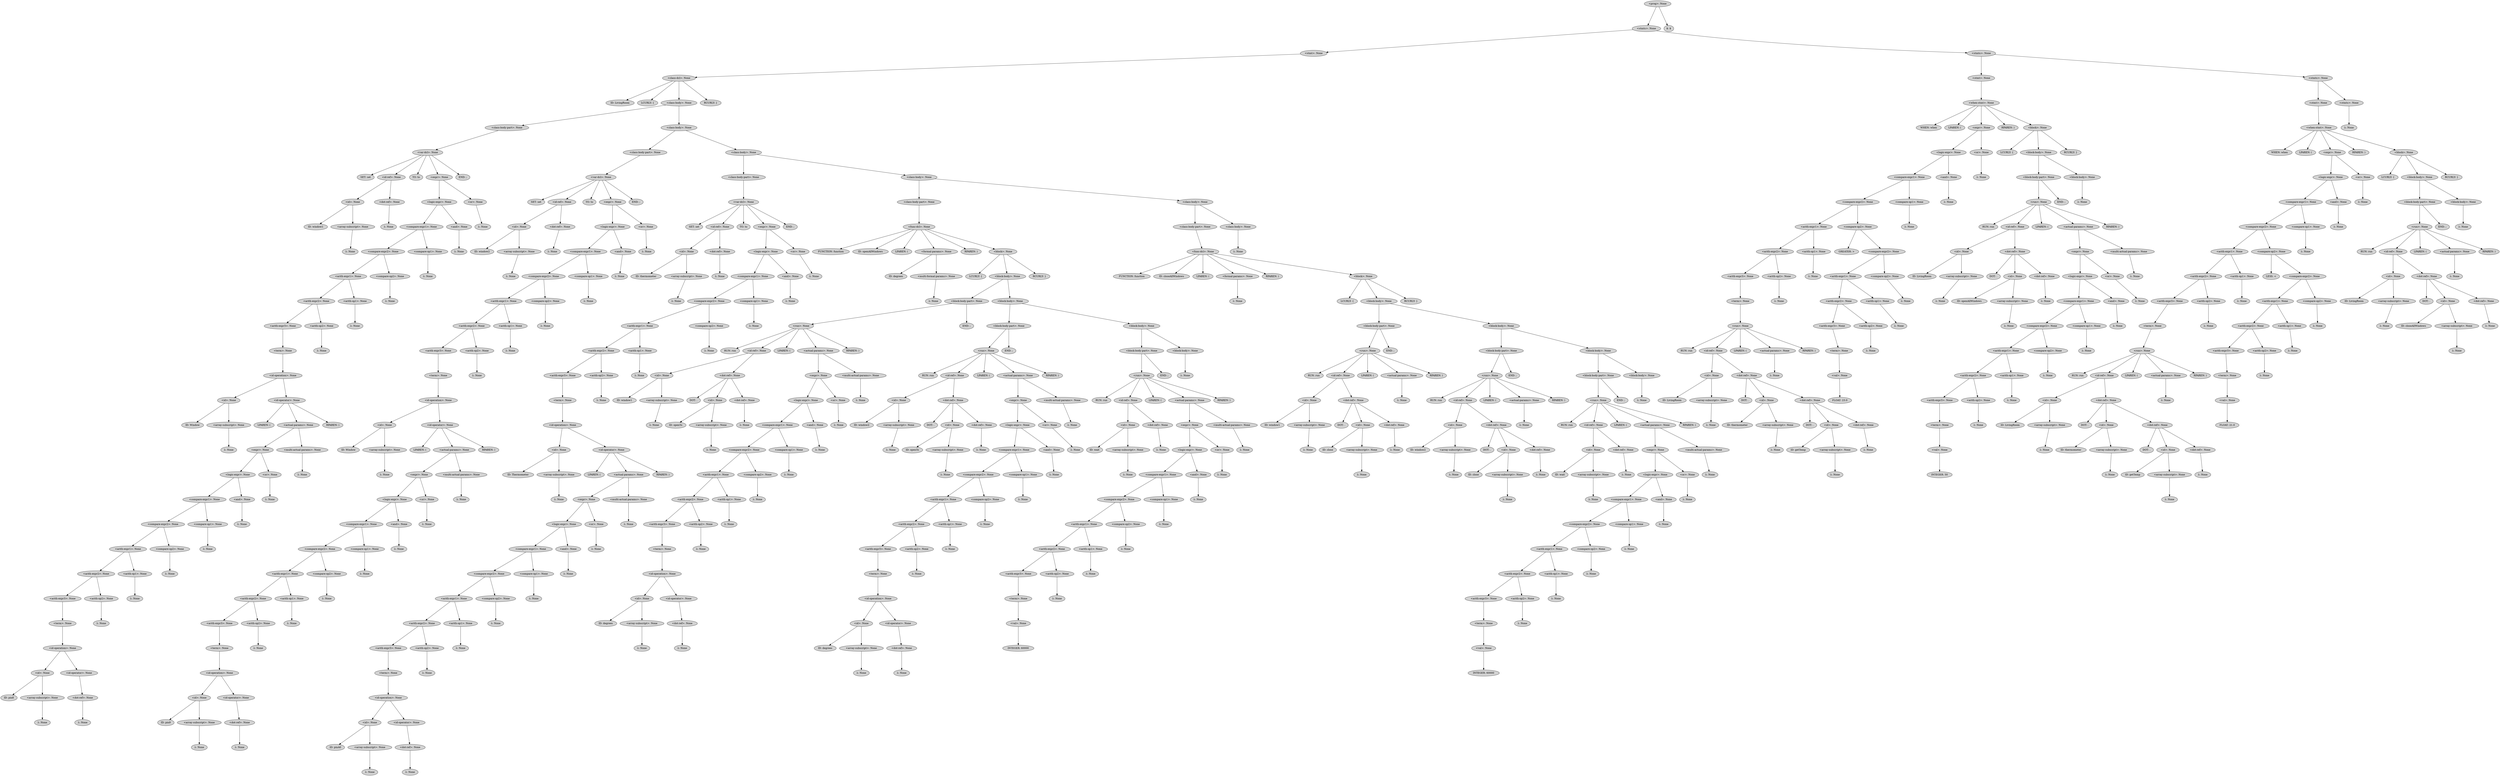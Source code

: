 digraph G {
	graph [ranksep=1.5 ratio=fill]
	node [style=filled]
	overlap=false
	-9223363303964570564 [label="<prog>: None"]
	8732890205276 [label="<stmts>: None"]
	-9223363303964570564 -> 8732890205276
	8732890205248 [label="<stmt>: None"]
	8732890205276 -> 8732890205248
	-9223363303964570515 [label="<class-dcl>: None"]
	8732890205248 -> -9223363303964570515
	-9223363303964570557 [label="ID: LivingRoom"]
	-9223363303964570515 -> -9223363303964570557
	8732890205269 [label="LCURLY: {"]
	-9223363303964570515 -> 8732890205269
	8732890205290 [label="<class-body>: None"]
	-9223363303964570515 -> 8732890205290
	8732890205262 [label="<class-body-part>: None"]
	8732890205290 -> 8732890205262
	-9223363303964570508 [label="<var-dcl>: None"]
	8732890205262 -> -9223363303964570508
	-9223363303964570522 [label="SET: set"]
	-9223363303964570508 -> -9223363303964570522
	8732890205318 [label="<id-ref>: None"]
	-9223363303964570508 -> 8732890205318
	-9223363303964570501 [label="<id>: None"]
	8732890205318 -> -9223363303964570501
	-9223363303964570487 [label="ID: window1"]
	-9223363303964570501 -> -9223363303964570487
	-9223363303964570480 [label="<array-subscript>: None"]
	-9223363303964570501 -> -9223363303964570480
	8732890205332 [label="λ: None"]
	-9223363303964570480 -> 8732890205332
	8732890205311 [label="<dot-ref>: None"]
	8732890205318 -> 8732890205311
	-9223363303964570473 [label="λ: None"]
	8732890205311 -> -9223363303964570473
	8732890205304 [label="TO: to"]
	-9223363303964570508 -> 8732890205304
	-9223363303964570494 [label="<expr>: None"]
	-9223363303964570508 -> -9223363303964570494
	8732890205339 [label="<logic-expr>: None"]
	-9223363303964570494 -> 8732890205339
	8732890205346 [label="<compare-expr1>: None"]
	8732890205339 -> 8732890205346
	8732890205353 [label="<compare-expr2>: None"]
	8732890205346 -> 8732890205353
	8732890205360 [label="<arith-expr1>: None"]
	8732890205353 -> 8732890205360
	8732890205367 [label="<arith-expr2>: None"]
	8732890205360 -> 8732890205367
	8732890205374 [label="<arith-expr3>: None"]
	8732890205367 -> 8732890205374
	8732890205381 [label="<term>: None"]
	8732890205374 -> 8732890205381
	-9223363303964570424 [label="<id-operation>: None"]
	8732890205381 -> -9223363303964570424
	8732890205388 [label="<id>: None"]
	-9223363303964570424 -> 8732890205388
	8732890205395 [label="ID: Window"]
	8732890205388 -> 8732890205395
	-9223363303964570410 [label="<array-subscript>: None"]
	8732890205388 -> -9223363303964570410
	8732890205402 [label="λ: None"]
	-9223363303964570410 -> 8732890205402
	-9223363303964570417 [label="<id-operator>: None"]
	-9223363303964570424 -> -9223363303964570417
	-9223363303964570403 [label="LPAREN: ("]
	-9223363303964570417 -> -9223363303964570403
	8732890205409 [label="<actual-params>: None"]
	-9223363303964570417 -> 8732890205409
	8732890205416 [label="<expr>: None"]
	8732890205409 -> 8732890205416
	8732890205423 [label="<logic-expr>: None"]
	8732890205416 -> 8732890205423
	8732890205430 [label="<compare-expr1>: None"]
	8732890205423 -> 8732890205430
	8732890205437 [label="<compare-expr2>: None"]
	8732890205430 -> 8732890205437
	8732890206728 [label="<arith-expr1>: None"]
	8732890205437 -> 8732890206728
	8732890206735 [label="<arith-expr2>: None"]
	8732890206728 -> 8732890206735
	8732890206742 [label="<arith-expr3>: None"]
	8732890206735 -> 8732890206742
	8732890206749 [label="<term>: None"]
	8732890206742 -> 8732890206749
	-9223363303964569056 [label="<id-operation>: None"]
	8732890206749 -> -9223363303964569056
	8732890206756 [label="<id>: None"]
	-9223363303964569056 -> 8732890206756
	8732890206763 [label="ID: pin8"]
	8732890206756 -> 8732890206763
	-9223363303964569042 [label="<array-subscript>: None"]
	8732890206756 -> -9223363303964569042
	8732890206770 [label="λ: None"]
	-9223363303964569042 -> 8732890206770
	-9223363303964569049 [label="<id-operator>: None"]
	-9223363303964569056 -> -9223363303964569049
	-9223363303964569035 [label="<dot-ref>: None"]
	-9223363303964569049 -> -9223363303964569035
	8732890206777 [label="λ: None"]
	-9223363303964569035 -> 8732890206777
	-9223363303964569063 [label="<arith-op2>: None"]
	8732890206735 -> -9223363303964569063
	-9223363303964569028 [label="λ: None"]
	-9223363303964569063 -> -9223363303964569028
	-9223363303964569070 [label="<arith-op1>: None"]
	8732890206728 -> -9223363303964569070
	8732890206784 [label="λ: None"]
	-9223363303964569070 -> 8732890206784
	-9223363303964569077 [label="<compare-op2>: None"]
	8732890205437 -> -9223363303964569077
	-9223363303964569021 [label="λ: None"]
	-9223363303964569077 -> -9223363303964569021
	-9223363303964569084 [label="<compare-op1>: None"]
	8732890205430 -> -9223363303964569084
	8732890206791 [label="λ: None"]
	-9223363303964569084 -> 8732890206791
	-9223363303964570375 [label="<and>: None"]
	8732890205423 -> -9223363303964570375
	-9223363303964569014 [label="λ: None"]
	-9223363303964570375 -> -9223363303964569014
	-9223363303964570382 [label="<or>: None"]
	8732890205416 -> -9223363303964570382
	8732890206798 [label="λ: None"]
	-9223363303964570382 -> 8732890206798
	-9223363303964570389 [label="<multi-actual-params>: None"]
	8732890205409 -> -9223363303964570389
	-9223363303964569007 [label="λ: None"]
	-9223363303964570389 -> -9223363303964569007
	-9223363303964570396 [label="RPAREN: )"]
	-9223363303964570417 -> -9223363303964570396
	-9223363303964570431 [label="<arith-op2>: None"]
	8732890205367 -> -9223363303964570431
	8732890206805 [label="λ: None"]
	-9223363303964570431 -> 8732890206805
	-9223363303964570438 [label="<arith-op1>: None"]
	8732890205360 -> -9223363303964570438
	-9223363303964569000 [label="λ: None"]
	-9223363303964570438 -> -9223363303964569000
	-9223363303964570445 [label="<compare-op2>: None"]
	8732890205353 -> -9223363303964570445
	8732890206812 [label="λ: None"]
	-9223363303964570445 -> 8732890206812
	-9223363303964570452 [label="<compare-op1>: None"]
	8732890205346 -> -9223363303964570452
	-9223363303964568993 [label="λ: None"]
	-9223363303964570452 -> -9223363303964568993
	-9223363303964570459 [label="<and>: None"]
	8732890205339 -> -9223363303964570459
	8732890206819 [label="λ: None"]
	-9223363303964570459 -> 8732890206819
	-9223363303964570466 [label="<or>: None"]
	-9223363303964570494 -> -9223363303964570466
	-9223363303964568986 [label="λ: None"]
	-9223363303964570466 -> -9223363303964568986
	8732890205325 [label="END: ;"]
	-9223363303964570508 -> 8732890205325
	8732890205297 [label="<class-body>: None"]
	8732890205290 -> 8732890205297
	8732890206826 [label="<class-body-part>: None"]
	8732890205297 -> 8732890206826
	8732890206833 [label="<var-dcl>: None"]
	8732890206826 -> 8732890206833
	-9223363303964568972 [label="SET: set"]
	8732890206833 -> -9223363303964568972
	8732890206840 [label="<id-ref>: None"]
	8732890206833 -> 8732890206840
	8732890206854 [label="<id>: None"]
	8732890206840 -> 8732890206854
	8732890206861 [label="ID: window2"]
	8732890206854 -> 8732890206861
	-9223363303964568944 [label="<array-subscript>: None"]
	8732890206854 -> -9223363303964568944
	8732890206868 [label="λ: None"]
	-9223363303964568944 -> 8732890206868
	-9223363303964568951 [label="<dot-ref>: None"]
	8732890206840 -> -9223363303964568951
	-9223363303964568937 [label="λ: None"]
	-9223363303964568951 -> -9223363303964568937
	-9223363303964568965 [label="TO: to"]
	8732890206833 -> -9223363303964568965
	8732890206847 [label="<expr>: None"]
	8732890206833 -> 8732890206847
	8732890206875 [label="<logic-expr>: None"]
	8732890206847 -> 8732890206875
	8732890206882 [label="<compare-expr1>: None"]
	8732890206875 -> 8732890206882
	8732890206889 [label="<compare-expr2>: None"]
	8732890206882 -> 8732890206889
	8732890206896 [label="<arith-expr1>: None"]
	8732890206889 -> 8732890206896
	8732890206903 [label="<arith-expr2>: None"]
	8732890206896 -> 8732890206903
	8732890206910 [label="<arith-expr3>: None"]
	8732890206903 -> 8732890206910
	8732890206917 [label="<term>: None"]
	8732890206910 -> 8732890206917
	-9223363303964568888 [label="<id-operation>: None"]
	8732890206917 -> -9223363303964568888
	8732890206924 [label="<id>: None"]
	-9223363303964568888 -> 8732890206924
	8732890206931 [label="ID: Window"]
	8732890206924 -> 8732890206931
	-9223363303964568874 [label="<array-subscript>: None"]
	8732890206924 -> -9223363303964568874
	8732890206938 [label="λ: None"]
	-9223363303964568874 -> 8732890206938
	-9223363303964568881 [label="<id-operator>: None"]
	-9223363303964568888 -> -9223363303964568881
	-9223363303964568867 [label="LPAREN: ("]
	-9223363303964568881 -> -9223363303964568867
	8732890206945 [label="<actual-params>: None"]
	-9223363303964568881 -> 8732890206945
	8732890206952 [label="<expr>: None"]
	8732890206945 -> 8732890206952
	8732890206959 [label="<logic-expr>: None"]
	8732890206952 -> 8732890206959
	8732890206966 [label="<compare-expr1>: None"]
	8732890206959 -> 8732890206966
	8732890206973 [label="<compare-expr2>: None"]
	8732890206966 -> 8732890206973
	8732890208264 [label="<arith-expr1>: None"]
	8732890206973 -> 8732890208264
	8732890208271 [label="<arith-expr2>: None"]
	8732890208264 -> 8732890208271
	8732890208278 [label="<arith-expr3>: None"]
	8732890208271 -> 8732890208278
	8732890208285 [label="<term>: None"]
	8732890208278 -> 8732890208285
	-9223363303964567520 [label="<id-operation>: None"]
	8732890208285 -> -9223363303964567520
	8732890208292 [label="<id>: None"]
	-9223363303964567520 -> 8732890208292
	8732890208299 [label="ID: pin9"]
	8732890208292 -> 8732890208299
	-9223363303964567506 [label="<array-subscript>: None"]
	8732890208292 -> -9223363303964567506
	8732890208306 [label="λ: None"]
	-9223363303964567506 -> 8732890208306
	-9223363303964567513 [label="<id-operator>: None"]
	-9223363303964567520 -> -9223363303964567513
	-9223363303964567499 [label="<dot-ref>: None"]
	-9223363303964567513 -> -9223363303964567499
	8732890208313 [label="λ: None"]
	-9223363303964567499 -> 8732890208313
	-9223363303964567527 [label="<arith-op2>: None"]
	8732890208271 -> -9223363303964567527
	-9223363303964567492 [label="λ: None"]
	-9223363303964567527 -> -9223363303964567492
	-9223363303964567534 [label="<arith-op1>: None"]
	8732890208264 -> -9223363303964567534
	8732890208320 [label="λ: None"]
	-9223363303964567534 -> 8732890208320
	-9223363303964567541 [label="<compare-op2>: None"]
	8732890206973 -> -9223363303964567541
	-9223363303964567485 [label="λ: None"]
	-9223363303964567541 -> -9223363303964567485
	-9223363303964567548 [label="<compare-op1>: None"]
	8732890206966 -> -9223363303964567548
	8732890208327 [label="λ: None"]
	-9223363303964567548 -> 8732890208327
	-9223363303964568839 [label="<and>: None"]
	8732890206959 -> -9223363303964568839
	-9223363303964567478 [label="λ: None"]
	-9223363303964568839 -> -9223363303964567478
	-9223363303964568846 [label="<or>: None"]
	8732890206952 -> -9223363303964568846
	8732890208334 [label="λ: None"]
	-9223363303964568846 -> 8732890208334
	-9223363303964568853 [label="<multi-actual-params>: None"]
	8732890206945 -> -9223363303964568853
	-9223363303964567471 [label="λ: None"]
	-9223363303964568853 -> -9223363303964567471
	-9223363303964568860 [label="RPAREN: )"]
	-9223363303964568881 -> -9223363303964568860
	-9223363303964568895 [label="<arith-op2>: None"]
	8732890206903 -> -9223363303964568895
	8732890208341 [label="λ: None"]
	-9223363303964568895 -> 8732890208341
	-9223363303964568902 [label="<arith-op1>: None"]
	8732890206896 -> -9223363303964568902
	-9223363303964567464 [label="λ: None"]
	-9223363303964568902 -> -9223363303964567464
	-9223363303964568909 [label="<compare-op2>: None"]
	8732890206889 -> -9223363303964568909
	8732890208348 [label="λ: None"]
	-9223363303964568909 -> 8732890208348
	-9223363303964568916 [label="<compare-op1>: None"]
	8732890206882 -> -9223363303964568916
	-9223363303964567457 [label="λ: None"]
	-9223363303964568916 -> -9223363303964567457
	-9223363303964568923 [label="<and>: None"]
	8732890206875 -> -9223363303964568923
	8732890208355 [label="λ: None"]
	-9223363303964568923 -> 8732890208355
	-9223363303964568930 [label="<or>: None"]
	8732890206847 -> -9223363303964568930
	-9223363303964567450 [label="λ: None"]
	-9223363303964568930 -> -9223363303964567450
	-9223363303964568958 [label="END: ;"]
	8732890206833 -> -9223363303964568958
	-9223363303964568979 [label="<class-body>: None"]
	8732890205297 -> -9223363303964568979
	8732890208362 [label="<class-body-part>: None"]
	-9223363303964568979 -> 8732890208362
	8732890208369 [label="<var-dcl>: None"]
	8732890208362 -> 8732890208369
	-9223363303964567436 [label="SET: set"]
	8732890208369 -> -9223363303964567436
	8732890208376 [label="<id-ref>: None"]
	8732890208369 -> 8732890208376
	8732890208390 [label="<id>: None"]
	8732890208376 -> 8732890208390
	8732890208397 [label="ID: thermometer"]
	8732890208390 -> 8732890208397
	-9223363303964567408 [label="<array-subscript>: None"]
	8732890208390 -> -9223363303964567408
	8732890208404 [label="λ: None"]
	-9223363303964567408 -> 8732890208404
	-9223363303964567415 [label="<dot-ref>: None"]
	8732890208376 -> -9223363303964567415
	-9223363303964567401 [label="λ: None"]
	-9223363303964567415 -> -9223363303964567401
	-9223363303964567429 [label="TO: to"]
	8732890208369 -> -9223363303964567429
	8732890208383 [label="<expr>: None"]
	8732890208369 -> 8732890208383
	8732890208411 [label="<logic-expr>: None"]
	8732890208383 -> 8732890208411
	8732890208418 [label="<compare-expr1>: None"]
	8732890208411 -> 8732890208418
	8732890208425 [label="<compare-expr2>: None"]
	8732890208418 -> 8732890208425
	8732890208432 [label="<arith-expr1>: None"]
	8732890208425 -> 8732890208432
	8732890208439 [label="<arith-expr2>: None"]
	8732890208432 -> 8732890208439
	8732890208446 [label="<arith-expr3>: None"]
	8732890208439 -> 8732890208446
	8732890208453 [label="<term>: None"]
	8732890208446 -> 8732890208453
	-9223363303964567352 [label="<id-operation>: None"]
	8732890208453 -> -9223363303964567352
	8732890208460 [label="<id>: None"]
	-9223363303964567352 -> 8732890208460
	8732890208467 [label="ID: Thermometer"]
	8732890208460 -> 8732890208467
	-9223363303964567338 [label="<array-subscript>: None"]
	8732890208460 -> -9223363303964567338
	8732890208474 [label="λ: None"]
	-9223363303964567338 -> 8732890208474
	-9223363303964567345 [label="<id-operator>: None"]
	-9223363303964567352 -> -9223363303964567345
	-9223363303964567331 [label="LPAREN: ("]
	-9223363303964567345 -> -9223363303964567331
	8732890208481 [label="<actual-params>: None"]
	-9223363303964567345 -> 8732890208481
	8732890208488 [label="<expr>: None"]
	8732890208481 -> 8732890208488
	8732890208495 [label="<logic-expr>: None"]
	8732890208488 -> 8732890208495
	8732890208502 [label="<compare-expr1>: None"]
	8732890208495 -> 8732890208502
	8732890208509 [label="<compare-expr2>: None"]
	8732890208502 -> 8732890208509
	8732890209288 [label="<arith-expr1>: None"]
	8732890208509 -> 8732890209288
	8732890209295 [label="<arith-expr2>: None"]
	8732890209288 -> 8732890209295
	8732890209302 [label="<arith-expr3>: None"]
	8732890209295 -> 8732890209302
	8732890209309 [label="<term>: None"]
	8732890209302 -> 8732890209309
	-9223363303964566496 [label="<id-operation>: None"]
	8732890209309 -> -9223363303964566496
	8732890209316 [label="<id>: None"]
	-9223363303964566496 -> 8732890209316
	8732890209323 [label="ID: pinA0"]
	8732890209316 -> 8732890209323
	-9223363303964566482 [label="<array-subscript>: None"]
	8732890209316 -> -9223363303964566482
	8732890209330 [label="λ: None"]
	-9223363303964566482 -> 8732890209330
	-9223363303964566489 [label="<id-operator>: None"]
	-9223363303964566496 -> -9223363303964566489
	-9223363303964566475 [label="<dot-ref>: None"]
	-9223363303964566489 -> -9223363303964566475
	8732890209337 [label="λ: None"]
	-9223363303964566475 -> 8732890209337
	-9223363303964566503 [label="<arith-op2>: None"]
	8732890209295 -> -9223363303964566503
	-9223363303964566468 [label="λ: None"]
	-9223363303964566503 -> -9223363303964566468
	-9223363303964566510 [label="<arith-op1>: None"]
	8732890209288 -> -9223363303964566510
	8732890209344 [label="λ: None"]
	-9223363303964566510 -> 8732890209344
	-9223363303964566517 [label="<compare-op2>: None"]
	8732890208509 -> -9223363303964566517
	-9223363303964566461 [label="λ: None"]
	-9223363303964566517 -> -9223363303964566461
	-9223363303964566524 [label="<compare-op1>: None"]
	8732890208502 -> -9223363303964566524
	8732890209351 [label="λ: None"]
	-9223363303964566524 -> 8732890209351
	-9223363303964567303 [label="<and>: None"]
	8732890208495 -> -9223363303964567303
	-9223363303964566454 [label="λ: None"]
	-9223363303964567303 -> -9223363303964566454
	-9223363303964567310 [label="<or>: None"]
	8732890208488 -> -9223363303964567310
	8732890209358 [label="λ: None"]
	-9223363303964567310 -> 8732890209358
	-9223363303964567317 [label="<multi-actual-params>: None"]
	8732890208481 -> -9223363303964567317
	-9223363303964566447 [label="λ: None"]
	-9223363303964567317 -> -9223363303964566447
	-9223363303964567324 [label="RPAREN: )"]
	-9223363303964567345 -> -9223363303964567324
	-9223363303964567359 [label="<arith-op2>: None"]
	8732890208439 -> -9223363303964567359
	8732890209365 [label="λ: None"]
	-9223363303964567359 -> 8732890209365
	-9223363303964567366 [label="<arith-op1>: None"]
	8732890208432 -> -9223363303964567366
	-9223363303964566440 [label="λ: None"]
	-9223363303964567366 -> -9223363303964566440
	-9223363303964567373 [label="<compare-op2>: None"]
	8732890208425 -> -9223363303964567373
	8732890209372 [label="λ: None"]
	-9223363303964567373 -> 8732890209372
	-9223363303964567380 [label="<compare-op1>: None"]
	8732890208418 -> -9223363303964567380
	-9223363303964566433 [label="λ: None"]
	-9223363303964567380 -> -9223363303964566433
	-9223363303964567387 [label="<and>: None"]
	8732890208411 -> -9223363303964567387
	8732890209379 [label="λ: None"]
	-9223363303964567387 -> 8732890209379
	-9223363303964567394 [label="<or>: None"]
	8732890208383 -> -9223363303964567394
	-9223363303964566426 [label="λ: None"]
	-9223363303964567394 -> -9223363303964566426
	-9223363303964567422 [label="END: ;"]
	8732890208369 -> -9223363303964567422
	-9223363303964567443 [label="<class-body>: None"]
	-9223363303964568979 -> -9223363303964567443
	8732890209386 [label="<class-body-part>: None"]
	-9223363303964567443 -> 8732890209386
	8732890209393 [label="<func-dcl>: None"]
	8732890209386 -> 8732890209393
	-9223363303964566412 [label="FUNCTION: function"]
	8732890209393 -> -9223363303964566412
	8732890209400 [label="ID: openAllWindows"]
	8732890209393 -> 8732890209400
	-9223363303964566405 [label="LPAREN: ("]
	8732890209393 -> -9223363303964566405
	8732890209407 [label="<formal-params>: None"]
	8732890209393 -> 8732890209407
	-9223363303964566391 [label="ID: degrees"]
	8732890209407 -> -9223363303964566391
	8732890209421 [label="<multi-formal-params>: None"]
	8732890209407 -> 8732890209421
	-9223363303964566384 [label="λ: None"]
	8732890209421 -> -9223363303964566384
	-9223363303964566398 [label="RPAREN: )"]
	8732890209393 -> -9223363303964566398
	8732890209414 [label="<block>: None"]
	8732890209393 -> 8732890209414
	8732890209428 [label="LCURLY: {"]
	8732890209414 -> 8732890209428
	-9223363303964566377 [label="<block-body>: None"]
	8732890209414 -> -9223363303964566377
	-9223363303964566370 [label="<block-body-part>: None"]
	-9223363303964566377 -> -9223363303964566370
	-9223363303964566363 [label="<run>: None"]
	-9223363303964566370 -> -9223363303964566363
	-9223363303964566356 [label="RUN: run"]
	-9223363303964566363 -> -9223363303964566356
	8732890209456 [label="<id-ref>: None"]
	-9223363303964566363 -> 8732890209456
	8732890209470 [label="<id>: None"]
	8732890209456 -> 8732890209470
	8732890209477 [label="ID: window1"]
	8732890209470 -> 8732890209477
	-9223363303964566328 [label="<array-subscript>: None"]
	8732890209470 -> -9223363303964566328
	8732890209484 [label="λ: None"]
	-9223363303964566328 -> 8732890209484
	-9223363303964566335 [label="<dot-ref>: None"]
	8732890209456 -> -9223363303964566335
	-9223363303964566321 [label="DOT: ."]
	-9223363303964566335 -> -9223363303964566321
	8732890209491 [label="<id>: None"]
	-9223363303964566335 -> 8732890209491
	8732890209498 [label="ID: openTo"]
	8732890209491 -> 8732890209498
	-9223363303964566307 [label="<array-subscript>: None"]
	8732890209491 -> -9223363303964566307
	8732890209505 [label="λ: None"]
	-9223363303964566307 -> 8732890209505
	-9223363303964566314 [label="<dot-ref>: None"]
	-9223363303964566335 -> -9223363303964566314
	-9223363303964566300 [label="λ: None"]
	-9223363303964566314 -> -9223363303964566300
	-9223363303964566349 [label="LPAREN: ("]
	-9223363303964566363 -> -9223363303964566349
	8732890209463 [label="<actual-params>: None"]
	-9223363303964566363 -> 8732890209463
	8732890209512 [label="<expr>: None"]
	8732890209463 -> 8732890209512
	8732890209519 [label="<logic-expr>: None"]
	8732890209512 -> 8732890209519
	8732890209526 [label="<compare-expr1>: None"]
	8732890209519 -> 8732890209526
	8732890209533 [label="<compare-expr2>: None"]
	8732890209526 -> 8732890209533
	8732890178056 [label="<arith-expr1>: None"]
	8732890209533 -> 8732890178056
	8732890178063 [label="<arith-expr2>: None"]
	8732890178056 -> 8732890178063
	8732890178070 [label="<arith-expr3>: None"]
	8732890178063 -> 8732890178070
	8732890178077 [label="<term>: None"]
	8732890178070 -> 8732890178077
	-9223363303964597728 [label="<id-operation>: None"]
	8732890178077 -> -9223363303964597728
	8732890178084 [label="<id>: None"]
	-9223363303964597728 -> 8732890178084
	8732890178091 [label="ID: degrees"]
	8732890178084 -> 8732890178091
	-9223363303964597714 [label="<array-subscript>: None"]
	8732890178084 -> -9223363303964597714
	8732890178098 [label="λ: None"]
	-9223363303964597714 -> 8732890178098
	-9223363303964597721 [label="<id-operator>: None"]
	-9223363303964597728 -> -9223363303964597721
	-9223363303964597707 [label="<dot-ref>: None"]
	-9223363303964597721 -> -9223363303964597707
	8732890178105 [label="λ: None"]
	-9223363303964597707 -> 8732890178105
	-9223363303964597735 [label="<arith-op2>: None"]
	8732890178063 -> -9223363303964597735
	-9223363303964597700 [label="λ: None"]
	-9223363303964597735 -> -9223363303964597700
	-9223363303964597742 [label="<arith-op1>: None"]
	8732890178056 -> -9223363303964597742
	8732890178112 [label="λ: None"]
	-9223363303964597742 -> 8732890178112
	-9223363303964597749 [label="<compare-op2>: None"]
	8732890209533 -> -9223363303964597749
	-9223363303964597693 [label="λ: None"]
	-9223363303964597749 -> -9223363303964597693
	-9223363303964597756 [label="<compare-op1>: None"]
	8732890209526 -> -9223363303964597756
	8732890178119 [label="λ: None"]
	-9223363303964597756 -> 8732890178119
	-9223363303964566279 [label="<and>: None"]
	8732890209519 -> -9223363303964566279
	-9223363303964597686 [label="λ: None"]
	-9223363303964566279 -> -9223363303964597686
	-9223363303964566286 [label="<or>: None"]
	8732890209512 -> -9223363303964566286
	8732890178126 [label="λ: None"]
	-9223363303964566286 -> 8732890178126
	-9223363303964566293 [label="<multi-actual-params>: None"]
	8732890209463 -> -9223363303964566293
	-9223363303964597679 [label="λ: None"]
	-9223363303964566293 -> -9223363303964597679
	-9223363303964566342 [label="RPAREN: )"]
	-9223363303964566363 -> -9223363303964566342
	8732890209449 [label="END: ;"]
	-9223363303964566370 -> 8732890209449
	8732890209442 [label="<block-body>: None"]
	-9223363303964566377 -> 8732890209442
	8732890178133 [label="<block-body-part>: None"]
	8732890209442 -> 8732890178133
	8732890178140 [label="<run>: None"]
	8732890178133 -> 8732890178140
	8732890178147 [label="RUN: run"]
	8732890178140 -> 8732890178147
	-9223363303964597658 [label="<id-ref>: None"]
	8732890178140 -> -9223363303964597658
	-9223363303964597644 [label="<id>: None"]
	-9223363303964597658 -> -9223363303964597644
	-9223363303964597637 [label="ID: window2"]
	-9223363303964597644 -> -9223363303964597637
	8732890178175 [label="<array-subscript>: None"]
	-9223363303964597644 -> 8732890178175
	-9223363303964597630 [label="λ: None"]
	8732890178175 -> -9223363303964597630
	8732890178168 [label="<dot-ref>: None"]
	-9223363303964597658 -> 8732890178168
	8732890178182 [label="DOT: ."]
	8732890178168 -> 8732890178182
	-9223363303964597623 [label="<id>: None"]
	8732890178168 -> -9223363303964597623
	-9223363303964597616 [label="ID: openTo"]
	-9223363303964597623 -> -9223363303964597616
	8732890178196 [label="<array-subscript>: None"]
	-9223363303964597623 -> 8732890178196
	-9223363303964597609 [label="λ: None"]
	8732890178196 -> -9223363303964597609
	8732890178189 [label="<dot-ref>: None"]
	8732890178168 -> 8732890178189
	8732890178203 [label="λ: None"]
	8732890178189 -> 8732890178203
	8732890178154 [label="LPAREN: ("]
	8732890178140 -> 8732890178154
	-9223363303964597651 [label="<actual-params>: None"]
	8732890178140 -> -9223363303964597651
	-9223363303964597602 [label="<expr>: None"]
	-9223363303964597651 -> -9223363303964597602
	-9223363303964597595 [label="<logic-expr>: None"]
	-9223363303964597602 -> -9223363303964597595
	-9223363303964597588 [label="<compare-expr1>: None"]
	-9223363303964597595 -> -9223363303964597588
	-9223363303964597581 [label="<compare-expr2>: None"]
	-9223363303964597588 -> -9223363303964597581
	-9223363303964597574 [label="<arith-expr1>: None"]
	-9223363303964597581 -> -9223363303964597574
	-9223363303964597567 [label="<arith-expr2>: None"]
	-9223363303964597574 -> -9223363303964597567
	-9223363303964597560 [label="<arith-expr3>: None"]
	-9223363303964597567 -> -9223363303964597560
	-9223363303964597553 [label="<term>: None"]
	-9223363303964597560 -> -9223363303964597553
	8732890178259 [label="<id-operation>: None"]
	-9223363303964597553 -> 8732890178259
	-9223363303964597546 [label="<id>: None"]
	8732890178259 -> -9223363303964597546
	-9223363303964597539 [label="ID: degrees"]
	-9223363303964597546 -> -9223363303964597539
	8732890178273 [label="<array-subscript>: None"]
	-9223363303964597546 -> 8732890178273
	-9223363303964597532 [label="λ: None"]
	8732890178273 -> -9223363303964597532
	8732890178266 [label="<id-operator>: None"]
	8732890178259 -> 8732890178266
	8732890178280 [label="<dot-ref>: None"]
	8732890178266 -> 8732890178280
	-9223363303964597525 [label="λ: None"]
	8732890178280 -> -9223363303964597525
	8732890178252 [label="<arith-op2>: None"]
	-9223363303964597567 -> 8732890178252
	8732890178287 [label="λ: None"]
	8732890178252 -> 8732890178287
	8732890178245 [label="<arith-op1>: None"]
	-9223363303964597574 -> 8732890178245
	-9223363303964597518 [label="λ: None"]
	8732890178245 -> -9223363303964597518
	8732890178238 [label="<compare-op2>: None"]
	-9223363303964597581 -> 8732890178238
	8732890178294 [label="λ: None"]
	8732890178238 -> 8732890178294
	8732890178231 [label="<compare-op1>: None"]
	-9223363303964597588 -> 8732890178231
	-9223363303964597511 [label="λ: None"]
	8732890178231 -> -9223363303964597511
	8732890178224 [label="<and>: None"]
	-9223363303964597595 -> 8732890178224
	8732890178301 [label="λ: None"]
	8732890178224 -> 8732890178301
	8732890178217 [label="<or>: None"]
	-9223363303964597602 -> 8732890178217
	-9223363303964596476 [label="λ: None"]
	8732890178217 -> -9223363303964596476
	8732890178210 [label="<multi-actual-params>: None"]
	-9223363303964597651 -> 8732890178210
	8732890179336 [label="λ: None"]
	8732890178210 -> 8732890179336
	8732890178161 [label="RPAREN: )"]
	8732890178140 -> 8732890178161
	-9223363303964597665 [label="END: ;"]
	8732890178133 -> -9223363303964597665
	-9223363303964597672 [label="<block-body>: None"]
	8732890209442 -> -9223363303964597672
	-9223363303964596469 [label="<block-body-part>: None"]
	-9223363303964597672 -> -9223363303964596469
	-9223363303964596462 [label="<run>: None"]
	-9223363303964596469 -> -9223363303964596462
	-9223363303964596455 [label="RUN: run"]
	-9223363303964596462 -> -9223363303964596455
	8732890179357 [label="<id-ref>: None"]
	-9223363303964596462 -> 8732890179357
	8732890179371 [label="<id>: None"]
	8732890179357 -> 8732890179371
	8732890179378 [label="ID: wait"]
	8732890179371 -> 8732890179378
	-9223363303964596427 [label="<array-subscript>: None"]
	8732890179371 -> -9223363303964596427
	8732890179385 [label="λ: None"]
	-9223363303964596427 -> 8732890179385
	-9223363303964596434 [label="<dot-ref>: None"]
	8732890179357 -> -9223363303964596434
	-9223363303964596420 [label="λ: None"]
	-9223363303964596434 -> -9223363303964596420
	-9223363303964596448 [label="LPAREN: ("]
	-9223363303964596462 -> -9223363303964596448
	8732890179364 [label="<actual-params>: None"]
	-9223363303964596462 -> 8732890179364
	8732890179392 [label="<expr>: None"]
	8732890179364 -> 8732890179392
	8732890179399 [label="<logic-expr>: None"]
	8732890179392 -> 8732890179399
	8732890179406 [label="<compare-expr1>: None"]
	8732890179399 -> 8732890179406
	8732890179413 [label="<compare-expr2>: None"]
	8732890179406 -> 8732890179413
	8732890179420 [label="<arith-expr1>: None"]
	8732890179413 -> 8732890179420
	8732890179427 [label="<arith-expr2>: None"]
	8732890179420 -> 8732890179427
	8732890179434 [label="<arith-expr3>: None"]
	8732890179427 -> 8732890179434
	8732890179441 [label="<term>: None"]
	8732890179434 -> 8732890179441
	-9223363303964596364 [label="<val>: None"]
	8732890179441 -> -9223363303964596364
	8732890179448 [label="INTEGER: 60000"]
	-9223363303964596364 -> 8732890179448
	-9223363303964596371 [label="<arith-op2>: None"]
	8732890179427 -> -9223363303964596371
	-9223363303964596357 [label="λ: None"]
	-9223363303964596371 -> -9223363303964596357
	-9223363303964596378 [label="<arith-op1>: None"]
	8732890179420 -> -9223363303964596378
	8732890179455 [label="λ: None"]
	-9223363303964596378 -> 8732890179455
	-9223363303964596385 [label="<compare-op2>: None"]
	8732890179413 -> -9223363303964596385
	-9223363303964596350 [label="λ: None"]
	-9223363303964596385 -> -9223363303964596350
	-9223363303964596392 [label="<compare-op1>: None"]
	8732890179406 -> -9223363303964596392
	8732890179462 [label="λ: None"]
	-9223363303964596392 -> 8732890179462
	-9223363303964596399 [label="<and>: None"]
	8732890179399 -> -9223363303964596399
	-9223363303964596343 [label="λ: None"]
	-9223363303964596399 -> -9223363303964596343
	-9223363303964596406 [label="<or>: None"]
	8732890179392 -> -9223363303964596406
	8732890179469 [label="λ: None"]
	-9223363303964596406 -> 8732890179469
	-9223363303964596413 [label="<multi-actual-params>: None"]
	8732890179364 -> -9223363303964596413
	-9223363303964596336 [label="λ: None"]
	-9223363303964596413 -> -9223363303964596336
	-9223363303964596441 [label="RPAREN: )"]
	-9223363303964596462 -> -9223363303964596441
	8732890179350 [label="END: ;"]
	-9223363303964596469 -> 8732890179350
	8732890179343 [label="<block-body>: None"]
	-9223363303964597672 -> 8732890179343
	8732890179476 [label="λ: None"]
	8732890179343 -> 8732890179476
	8732890209435 [label="RCURLY: }"]
	8732890209414 -> 8732890209435
	-9223363303964566419 [label="<class-body>: None"]
	-9223363303964567443 -> -9223363303964566419
	-9223363303964596329 [label="<class-body-part>: None"]
	-9223363303964566419 -> -9223363303964596329
	-9223363303964596322 [label="<func-dcl>: None"]
	-9223363303964596329 -> -9223363303964596322
	8732890179490 [label="FUNCTION: function"]
	-9223363303964596322 -> 8732890179490
	-9223363303964596315 [label="ID: closeAllWindows"]
	-9223363303964596322 -> -9223363303964596315
	8732890179497 [label="LPAREN: ("]
	-9223363303964596322 -> 8732890179497
	-9223363303964596308 [label="<formal-params>: None"]
	-9223363303964596322 -> -9223363303964596308
	8732890179511 [label="λ: None"]
	-9223363303964596308 -> 8732890179511
	8732890179504 [label="RPAREN: )"]
	-9223363303964596322 -> 8732890179504
	-9223363303964596301 [label="<block>: None"]
	-9223363303964596322 -> -9223363303964596301
	-9223363303964596294 [label="LCURLY: {"]
	-9223363303964596301 -> -9223363303964596294
	8732890179518 [label="<block-body>: None"]
	-9223363303964596301 -> 8732890179518
	8732890179525 [label="<block-body-part>: None"]
	8732890179518 -> 8732890179525
	8732890179532 [label="<run>: None"]
	8732890179525 -> 8732890179532
	8732890179539 [label="RUN: run"]
	8732890179532 -> 8732890179539
	-9223363303964596266 [label="<id-ref>: None"]
	8732890179532 -> -9223363303964596266
	-9223363303964596252 [label="<id>: None"]
	-9223363303964596266 -> -9223363303964596252
	-9223363303964596245 [label="ID: window1"]
	-9223363303964596252 -> -9223363303964596245
	8732890179567 [label="<array-subscript>: None"]
	-9223363303964596252 -> 8732890179567
	-9223363303964596238 [label="λ: None"]
	8732890179567 -> -9223363303964596238
	8732890179560 [label="<dot-ref>: None"]
	-9223363303964596266 -> 8732890179560
	8732890179574 [label="DOT: ."]
	8732890179560 -> 8732890179574
	-9223363303964596231 [label="<id>: None"]
	8732890179560 -> -9223363303964596231
	-9223363303964595196 [label="ID: close"]
	-9223363303964596231 -> -9223363303964595196
	8732890180616 [label="<array-subscript>: None"]
	-9223363303964596231 -> 8732890180616
	-9223363303964595189 [label="λ: None"]
	8732890180616 -> -9223363303964595189
	8732890179581 [label="<dot-ref>: None"]
	8732890179560 -> 8732890179581
	8732890180623 [label="λ: None"]
	8732890179581 -> 8732890180623
	8732890179546 [label="LPAREN: ("]
	8732890179532 -> 8732890179546
	-9223363303964596259 [label="<actual-params>: None"]
	8732890179532 -> -9223363303964596259
	-9223363303964595182 [label="λ: None"]
	-9223363303964596259 -> -9223363303964595182
	8732890179553 [label="RPAREN: )"]
	8732890179532 -> 8732890179553
	-9223363303964596273 [label="END: ;"]
	8732890179525 -> -9223363303964596273
	-9223363303964596280 [label="<block-body>: None"]
	8732890179518 -> -9223363303964596280
	8732890180630 [label="<block-body-part>: None"]
	-9223363303964596280 -> 8732890180630
	8732890180637 [label="<run>: None"]
	8732890180630 -> 8732890180637
	8732890180644 [label="RUN: run"]
	8732890180637 -> 8732890180644
	-9223363303964595161 [label="<id-ref>: None"]
	8732890180637 -> -9223363303964595161
	-9223363303964595147 [label="<id>: None"]
	-9223363303964595161 -> -9223363303964595147
	-9223363303964595140 [label="ID: window2"]
	-9223363303964595147 -> -9223363303964595140
	8732890180672 [label="<array-subscript>: None"]
	-9223363303964595147 -> 8732890180672
	-9223363303964595133 [label="λ: None"]
	8732890180672 -> -9223363303964595133
	8732890180665 [label="<dot-ref>: None"]
	-9223363303964595161 -> 8732890180665
	8732890180679 [label="DOT: ."]
	8732890180665 -> 8732890180679
	-9223363303964595126 [label="<id>: None"]
	8732890180665 -> -9223363303964595126
	-9223363303964595119 [label="ID: close"]
	-9223363303964595126 -> -9223363303964595119
	8732890180693 [label="<array-subscript>: None"]
	-9223363303964595126 -> 8732890180693
	-9223363303964595112 [label="λ: None"]
	8732890180693 -> -9223363303964595112
	8732890180686 [label="<dot-ref>: None"]
	8732890180665 -> 8732890180686
	8732890180700 [label="λ: None"]
	8732890180686 -> 8732890180700
	8732890180651 [label="LPAREN: ("]
	8732890180637 -> 8732890180651
	-9223363303964595154 [label="<actual-params>: None"]
	8732890180637 -> -9223363303964595154
	-9223363303964595105 [label="λ: None"]
	-9223363303964595154 -> -9223363303964595105
	8732890180658 [label="RPAREN: )"]
	8732890180637 -> 8732890180658
	-9223363303964595168 [label="END: ;"]
	8732890180630 -> -9223363303964595168
	-9223363303964595175 [label="<block-body>: None"]
	-9223363303964596280 -> -9223363303964595175
	8732890180707 [label="<block-body-part>: None"]
	-9223363303964595175 -> 8732890180707
	8732890180714 [label="<run>: None"]
	8732890180707 -> 8732890180714
	8732890180721 [label="RUN: run"]
	8732890180714 -> 8732890180721
	-9223363303964595084 [label="<id-ref>: None"]
	8732890180714 -> -9223363303964595084
	-9223363303964595070 [label="<id>: None"]
	-9223363303964595084 -> -9223363303964595070
	-9223363303964595063 [label="ID: wait"]
	-9223363303964595070 -> -9223363303964595063
	8732890180749 [label="<array-subscript>: None"]
	-9223363303964595070 -> 8732890180749
	-9223363303964595056 [label="λ: None"]
	8732890180749 -> -9223363303964595056
	8732890180742 [label="<dot-ref>: None"]
	-9223363303964595084 -> 8732890180742
	8732890180756 [label="λ: None"]
	8732890180742 -> 8732890180756
	8732890180728 [label="LPAREN: ("]
	8732890180714 -> 8732890180728
	-9223363303964595077 [label="<actual-params>: None"]
	8732890180714 -> -9223363303964595077
	-9223363303964595049 [label="<expr>: None"]
	-9223363303964595077 -> -9223363303964595049
	-9223363303964595042 [label="<logic-expr>: None"]
	-9223363303964595049 -> -9223363303964595042
	-9223363303964595035 [label="<compare-expr1>: None"]
	-9223363303964595042 -> -9223363303964595035
	-9223363303964595028 [label="<compare-expr2>: None"]
	-9223363303964595035 -> -9223363303964595028
	-9223363303964595021 [label="<arith-expr1>: None"]
	-9223363303964595028 -> -9223363303964595021
	-9223363303964595014 [label="<arith-expr2>: None"]
	-9223363303964595021 -> -9223363303964595014
	-9223363303964595007 [label="<arith-expr3>: None"]
	-9223363303964595014 -> -9223363303964595007
	-9223363303964595000 [label="<term>: None"]
	-9223363303964595007 -> -9223363303964595000
	8732890180812 [label="<val>: None"]
	-9223363303964595000 -> 8732890180812
	-9223363303964594993 [label="INTEGER: 60000"]
	8732890180812 -> -9223363303964594993
	8732890180805 [label="<arith-op2>: None"]
	-9223363303964595014 -> 8732890180805
	8732890180819 [label="λ: None"]
	8732890180805 -> 8732890180819
	8732890180798 [label="<arith-op1>: None"]
	-9223363303964595021 -> 8732890180798
	-9223363303964594986 [label="λ: None"]
	8732890180798 -> -9223363303964594986
	8732890180791 [label="<compare-op2>: None"]
	-9223363303964595028 -> 8732890180791
	8732890180826 [label="λ: None"]
	8732890180791 -> 8732890180826
	8732890180784 [label="<compare-op1>: None"]
	-9223363303964595035 -> 8732890180784
	-9223363303964594979 [label="λ: None"]
	8732890180784 -> -9223363303964594979
	8732890180777 [label="<and>: None"]
	-9223363303964595042 -> 8732890180777
	8732890180833 [label="λ: None"]
	8732890180777 -> 8732890180833
	8732890180770 [label="<or>: None"]
	-9223363303964595049 -> 8732890180770
	-9223363303964594972 [label="λ: None"]
	8732890180770 -> -9223363303964594972
	8732890180763 [label="<multi-actual-params>: None"]
	-9223363303964595077 -> 8732890180763
	8732890180840 [label="λ: None"]
	8732890180763 -> 8732890180840
	8732890180735 [label="RPAREN: )"]
	8732890180714 -> 8732890180735
	-9223363303964595091 [label="END: ;"]
	8732890180707 -> -9223363303964595091
	-9223363303964595098 [label="<block-body>: None"]
	-9223363303964595175 -> -9223363303964595098
	-9223363303964594965 [label="λ: None"]
	-9223363303964595098 -> -9223363303964594965
	-9223363303964596287 [label="RCURLY: }"]
	-9223363303964596301 -> -9223363303964596287
	8732890179483 [label="<class-body>: None"]
	-9223363303964566419 -> 8732890179483
	8732890180847 [label="λ: None"]
	8732890179483 -> 8732890180847
	-9223363303964570536 [label="RCURLY: }"]
	-9223363303964570515 -> -9223363303964570536
	8732890205283 [label="<stmts>: None"]
	8732890205276 -> 8732890205283
	-9223363303964594958 [label="<stmt>: None"]
	8732890205283 -> -9223363303964594958
	-9223363303964594951 [label="<when-stmt>: None"]
	-9223363303964594958 -> -9223363303964594951
	8732890180861 [label="WHEN: when"]
	-9223363303964594951 -> 8732890180861
	-9223363303964593404 [label="LPAREN: ("]
	-9223363303964594951 -> -9223363303964593404
	8732890182408 [label="<expr>: None"]
	-9223363303964594951 -> 8732890182408
	-9223363303964593390 [label="<logic-expr>: None"]
	8732890182408 -> -9223363303964593390
	-9223363303964593383 [label="<compare-expr1>: None"]
	-9223363303964593390 -> -9223363303964593383
	-9223363303964593376 [label="<compare-expr2>: None"]
	-9223363303964593383 -> -9223363303964593376
	-9223363303964593369 [label="<arith-expr1>: None"]
	-9223363303964593376 -> -9223363303964593369
	-9223363303964593362 [label="<arith-expr2>: None"]
	-9223363303964593369 -> -9223363303964593362
	-9223363303964593355 [label="<arith-expr3>: None"]
	-9223363303964593362 -> -9223363303964593355
	-9223363303964593348 [label="<term>: None"]
	-9223363303964593355 -> -9223363303964593348
	8732890182464 [label="<run>: None"]
	-9223363303964593348 -> 8732890182464
	-9223363303964593341 [label="RUN: run"]
	8732890182464 -> -9223363303964593341
	8732890182471 [label="<id-ref>: None"]
	8732890182464 -> 8732890182471
	8732890182485 [label="<id>: None"]
	8732890182471 -> 8732890182485
	8732890182492 [label="ID: LivingRoom"]
	8732890182485 -> 8732890182492
	-9223363303964593313 [label="<array-subscript>: None"]
	8732890182485 -> -9223363303964593313
	8732890182499 [label="λ: None"]
	-9223363303964593313 -> 8732890182499
	-9223363303964593320 [label="<dot-ref>: None"]
	8732890182471 -> -9223363303964593320
	-9223363303964593306 [label="DOT: ."]
	-9223363303964593320 -> -9223363303964593306
	8732890182506 [label="<id>: None"]
	-9223363303964593320 -> 8732890182506
	8732890182513 [label="ID: thermometer"]
	8732890182506 -> 8732890182513
	-9223363303964593292 [label="<array-subscript>: None"]
	8732890182506 -> -9223363303964593292
	8732890182520 [label="λ: None"]
	-9223363303964593292 -> 8732890182520
	-9223363303964593299 [label="<dot-ref>: None"]
	-9223363303964593320 -> -9223363303964593299
	-9223363303964593285 [label="DOT: ."]
	-9223363303964593299 -> -9223363303964593285
	8732890182527 [label="<id>: None"]
	-9223363303964593299 -> 8732890182527
	8732890182534 [label="ID: getTemp"]
	8732890182527 -> 8732890182534
	-9223363303964593271 [label="<array-subscript>: None"]
	8732890182527 -> -9223363303964593271
	8732890182541 [label="λ: None"]
	-9223363303964593271 -> 8732890182541
	-9223363303964593278 [label="<dot-ref>: None"]
	-9223363303964593299 -> -9223363303964593278
	-9223363303964593264 [label="λ: None"]
	-9223363303964593278 -> -9223363303964593264
	-9223363303964593334 [label="LPAREN: ("]
	8732890182464 -> -9223363303964593334
	8732890182478 [label="<actual-params>: None"]
	8732890182464 -> 8732890182478
	8732890182548 [label="λ: None"]
	8732890182478 -> 8732890182548
	-9223363303964593327 [label="RPAREN: )"]
	8732890182464 -> -9223363303964593327
	8732890182457 [label="<arith-op2>: None"]
	-9223363303964593362 -> 8732890182457
	-9223363303964593257 [label="λ: None"]
	8732890182457 -> -9223363303964593257
	8732890182450 [label="<arith-op1>: None"]
	-9223363303964593369 -> 8732890182450
	8732890182555 [label="λ: None"]
	8732890182450 -> 8732890182555
	8732890182443 [label="<compare-op2>: None"]
	-9223363303964593376 -> 8732890182443
	-9223363303964593250 [label="GREATER: >"]
	8732890182443 -> -9223363303964593250
	8732890182562 [label="<compare-expr2>: None"]
	8732890182443 -> 8732890182562
	-9223363303964593243 [label="<arith-expr1>: None"]
	8732890182562 -> -9223363303964593243
	-9223363303964593236 [label="<arith-expr2>: None"]
	-9223363303964593243 -> -9223363303964593236
	-9223363303964593229 [label="<arith-expr3>: None"]
	-9223363303964593236 -> -9223363303964593229
	-9223363303964593222 [label="<term>: None"]
	-9223363303964593229 -> -9223363303964593222
	8732890182590 [label="<val>: None"]
	-9223363303964593222 -> 8732890182590
	-9223363303964593215 [label="FLOAT: 23.0"]
	8732890182590 -> -9223363303964593215
	8732890182583 [label="<arith-op2>: None"]
	-9223363303964593236 -> 8732890182583
	8732890182597 [label="λ: None"]
	8732890182583 -> 8732890182597
	8732890182576 [label="<arith-op1>: None"]
	-9223363303964593243 -> 8732890182576
	-9223363303964593208 [label="λ: None"]
	8732890182576 -> -9223363303964593208
	8732890182569 [label="<compare-op2>: None"]
	8732890182562 -> 8732890182569
	8732890182604 [label="λ: None"]
	8732890182569 -> 8732890182604
	8732890182436 [label="<compare-op1>: None"]
	-9223363303964593383 -> 8732890182436
	-9223363303964593201 [label="λ: None"]
	8732890182436 -> -9223363303964593201
	8732890182429 [label="<and>: None"]
	-9223363303964593390 -> 8732890182429
	8732890182611 [label="λ: None"]
	8732890182429 -> 8732890182611
	8732890182422 [label="<or>: None"]
	8732890182408 -> 8732890182422
	-9223363303964593194 [label="λ: None"]
	8732890182422 -> -9223363303964593194
	-9223363303964593397 [label="RPAREN: )"]
	-9223363303964594951 -> -9223363303964593397
	8732890182415 [label="<block>: None"]
	-9223363303964594951 -> 8732890182415
	8732890182618 [label="LCURLY: {"]
	8732890182415 -> 8732890182618
	-9223363303964593187 [label="<block-body>: None"]
	8732890182415 -> -9223363303964593187
	-9223363303964593180 [label="<block-body-part>: None"]
	-9223363303964593187 -> -9223363303964593180
	-9223363303964593173 [label="<run>: None"]
	-9223363303964593180 -> -9223363303964593173
	-9223363303964593166 [label="RUN: run"]
	-9223363303964593173 -> -9223363303964593166
	8732890182646 [label="<id-ref>: None"]
	-9223363303964593173 -> 8732890182646
	8732890183688 [label="<id>: None"]
	8732890182646 -> 8732890183688
	8732890183695 [label="ID: LivingRoom"]
	8732890183688 -> 8732890183695
	-9223363303964592110 [label="<array-subscript>: None"]
	8732890183688 -> -9223363303964592110
	8732890183702 [label="λ: None"]
	-9223363303964592110 -> 8732890183702
	-9223363303964592117 [label="<dot-ref>: None"]
	8732890182646 -> -9223363303964592117
	-9223363303964592103 [label="DOT: ."]
	-9223363303964592117 -> -9223363303964592103
	8732890183709 [label="<id>: None"]
	-9223363303964592117 -> 8732890183709
	8732890183716 [label="ID: openAllWindows"]
	8732890183709 -> 8732890183716
	-9223363303964592089 [label="<array-subscript>: None"]
	8732890183709 -> -9223363303964592089
	8732890183723 [label="λ: None"]
	-9223363303964592089 -> 8732890183723
	-9223363303964592096 [label="<dot-ref>: None"]
	-9223363303964592117 -> -9223363303964592096
	-9223363303964592082 [label="λ: None"]
	-9223363303964592096 -> -9223363303964592082
	-9223363303964593159 [label="LPAREN: ("]
	-9223363303964593173 -> -9223363303964593159
	8732890182653 [label="<actual-params>: None"]
	-9223363303964593173 -> 8732890182653
	8732890183730 [label="<expr>: None"]
	8732890182653 -> 8732890183730
	8732890183737 [label="<logic-expr>: None"]
	8732890183730 -> 8732890183737
	8732890183744 [label="<compare-expr1>: None"]
	8732890183737 -> 8732890183744
	8732890183751 [label="<compare-expr2>: None"]
	8732890183744 -> 8732890183751
	8732890183758 [label="<arith-expr1>: None"]
	8732890183751 -> 8732890183758
	8732890183765 [label="<arith-expr2>: None"]
	8732890183758 -> 8732890183765
	8732890183772 [label="<arith-expr3>: None"]
	8732890183765 -> 8732890183772
	8732890183779 [label="<term>: None"]
	8732890183772 -> 8732890183779
	-9223363303964592026 [label="<val>: None"]
	8732890183779 -> -9223363303964592026
	8732890183786 [label="INTEGER: 50"]
	-9223363303964592026 -> 8732890183786
	-9223363303964592033 [label="<arith-op2>: None"]
	8732890183765 -> -9223363303964592033
	-9223363303964592019 [label="λ: None"]
	-9223363303964592033 -> -9223363303964592019
	-9223363303964592040 [label="<arith-op1>: None"]
	8732890183758 -> -9223363303964592040
	8732890183793 [label="λ: None"]
	-9223363303964592040 -> 8732890183793
	-9223363303964592047 [label="<compare-op2>: None"]
	8732890183751 -> -9223363303964592047
	-9223363303964592012 [label="λ: None"]
	-9223363303964592047 -> -9223363303964592012
	-9223363303964592054 [label="<compare-op1>: None"]
	8732890183744 -> -9223363303964592054
	8732890183800 [label="λ: None"]
	-9223363303964592054 -> 8732890183800
	-9223363303964592061 [label="<and>: None"]
	8732890183737 -> -9223363303964592061
	-9223363303964592005 [label="λ: None"]
	-9223363303964592061 -> -9223363303964592005
	-9223363303964592068 [label="<or>: None"]
	8732890183730 -> -9223363303964592068
	8732890183807 [label="λ: None"]
	-9223363303964592068 -> 8732890183807
	-9223363303964592075 [label="<multi-actual-params>: None"]
	8732890182653 -> -9223363303964592075
	-9223363303964591998 [label="λ: None"]
	-9223363303964592075 -> -9223363303964591998
	-9223363303964592124 [label="RPAREN: )"]
	-9223363303964593173 -> -9223363303964592124
	8732890182639 [label="END: ;"]
	-9223363303964593180 -> 8732890182639
	8732890182632 [label="<block-body>: None"]
	-9223363303964593187 -> 8732890182632
	8732890183814 [label="λ: None"]
	8732890182632 -> 8732890183814
	8732890182625 [label="RCURLY: }"]
	8732890182415 -> 8732890182625
	8732890180854 [label="<stmts>: None"]
	8732890205283 -> 8732890180854
	-9223363303964591991 [label="<stmt>: None"]
	8732890180854 -> -9223363303964591991
	-9223363303964591984 [label="<when-stmt>: None"]
	-9223363303964591991 -> -9223363303964591984
	8732890183828 [label="WHEN: when"]
	-9223363303964591984 -> 8732890183828
	-9223363303964591977 [label="LPAREN: ("]
	-9223363303964591984 -> -9223363303964591977
	8732890183835 [label="<expr>: None"]
	-9223363303964591984 -> 8732890183835
	-9223363303964591963 [label="<logic-expr>: None"]
	8732890183835 -> -9223363303964591963
	-9223363303964591956 [label="<compare-expr1>: None"]
	-9223363303964591963 -> -9223363303964591956
	-9223363303964591949 [label="<compare-expr2>: None"]
	-9223363303964591956 -> -9223363303964591949
	-9223363303964591942 [label="<arith-expr1>: None"]
	-9223363303964591949 -> -9223363303964591942
	-9223363303964591935 [label="<arith-expr2>: None"]
	-9223363303964591942 -> -9223363303964591935
	-9223363303964591928 [label="<arith-expr3>: None"]
	-9223363303964591935 -> -9223363303964591928
	-9223363303964591921 [label="<term>: None"]
	-9223363303964591928 -> -9223363303964591921
	8732890183891 [label="<run>: None"]
	-9223363303964591921 -> 8732890183891
	-9223363303964591914 [label="RUN: run"]
	8732890183891 -> -9223363303964591914
	8732890183898 [label="<id-ref>: None"]
	8732890183891 -> 8732890183898
	8732890183912 [label="<id>: None"]
	8732890183898 -> 8732890183912
	8732890183919 [label="ID: LivingRoom"]
	8732890183912 -> 8732890183919
	-9223363303964591886 [label="<array-subscript>: None"]
	8732890183912 -> -9223363303964591886
	8732890183926 [label="λ: None"]
	-9223363303964591886 -> 8732890183926
	-9223363303964591893 [label="<dot-ref>: None"]
	8732890183898 -> -9223363303964591893
	-9223363303964591879 [label="DOT: ."]
	-9223363303964591893 -> -9223363303964591879
	8732890183933 [label="<id>: None"]
	-9223363303964591893 -> 8732890183933
	8732890184968 [label="ID: thermometer"]
	8732890183933 -> 8732890184968
	-9223363303964590837 [label="<array-subscript>: None"]
	8732890183933 -> -9223363303964590837
	8732890184975 [label="λ: None"]
	-9223363303964590837 -> 8732890184975
	-9223363303964590844 [label="<dot-ref>: None"]
	-9223363303964591893 -> -9223363303964590844
	-9223363303964590830 [label="DOT: ."]
	-9223363303964590844 -> -9223363303964590830
	8732890184982 [label="<id>: None"]
	-9223363303964590844 -> 8732890184982
	8732890184989 [label="ID: getTemp"]
	8732890184982 -> 8732890184989
	-9223363303964590816 [label="<array-subscript>: None"]
	8732890184982 -> -9223363303964590816
	8732890184996 [label="λ: None"]
	-9223363303964590816 -> 8732890184996
	-9223363303964590823 [label="<dot-ref>: None"]
	-9223363303964590844 -> -9223363303964590823
	-9223363303964590809 [label="λ: None"]
	-9223363303964590823 -> -9223363303964590809
	-9223363303964591907 [label="LPAREN: ("]
	8732890183891 -> -9223363303964591907
	8732890183905 [label="<actual-params>: None"]
	8732890183891 -> 8732890183905
	8732890185003 [label="λ: None"]
	8732890183905 -> 8732890185003
	-9223363303964591900 [label="RPAREN: )"]
	8732890183891 -> -9223363303964591900
	8732890183884 [label="<arith-op2>: None"]
	-9223363303964591935 -> 8732890183884
	-9223363303964590802 [label="λ: None"]
	8732890183884 -> -9223363303964590802
	8732890183877 [label="<arith-op1>: None"]
	-9223363303964591942 -> 8732890183877
	8732890185010 [label="λ: None"]
	8732890183877 -> 8732890185010
	8732890183870 [label="<compare-op2>: None"]
	-9223363303964591949 -> 8732890183870
	-9223363303964590795 [label="LESS: <"]
	8732890183870 -> -9223363303964590795
	8732890185017 [label="<compare-expr2>: None"]
	8732890183870 -> 8732890185017
	-9223363303964590788 [label="<arith-expr1>: None"]
	8732890185017 -> -9223363303964590788
	-9223363303964590781 [label="<arith-expr2>: None"]
	-9223363303964590788 -> -9223363303964590781
	-9223363303964590774 [label="<arith-expr3>: None"]
	-9223363303964590781 -> -9223363303964590774
	-9223363303964590767 [label="<term>: None"]
	-9223363303964590774 -> -9223363303964590767
	8732890185045 [label="<val>: None"]
	-9223363303964590767 -> 8732890185045
	-9223363303964590760 [label="FLOAT: 21.0"]
	8732890185045 -> -9223363303964590760
	8732890185038 [label="<arith-op2>: None"]
	-9223363303964590781 -> 8732890185038
	8732890185052 [label="λ: None"]
	8732890185038 -> 8732890185052
	8732890185031 [label="<arith-op1>: None"]
	-9223363303964590788 -> 8732890185031
	-9223363303964590753 [label="λ: None"]
	8732890185031 -> -9223363303964590753
	8732890185024 [label="<compare-op2>: None"]
	8732890185017 -> 8732890185024
	8732890185059 [label="λ: None"]
	8732890185024 -> 8732890185059
	8732890183863 [label="<compare-op1>: None"]
	-9223363303964591956 -> 8732890183863
	-9223363303964590746 [label="λ: None"]
	8732890183863 -> -9223363303964590746
	8732890183856 [label="<and>: None"]
	-9223363303964591963 -> 8732890183856
	8732890185066 [label="λ: None"]
	8732890183856 -> 8732890185066
	8732890183849 [label="<or>: None"]
	8732890183835 -> 8732890183849
	-9223363303964590739 [label="λ: None"]
	8732890183849 -> -9223363303964590739
	-9223363303964591970 [label="RPAREN: )"]
	-9223363303964591984 -> -9223363303964591970
	8732890183842 [label="<block>: None"]
	-9223363303964591984 -> 8732890183842
	8732890185073 [label="LCURLY: {"]
	8732890183842 -> 8732890185073
	-9223363303964590732 [label="<block-body>: None"]
	8732890183842 -> -9223363303964590732
	-9223363303964590725 [label="<block-body-part>: None"]
	-9223363303964590732 -> -9223363303964590725
	-9223363303964590718 [label="<run>: None"]
	-9223363303964590725 -> -9223363303964590718
	-9223363303964590711 [label="RUN: run"]
	-9223363303964590718 -> -9223363303964590711
	8732890185101 [label="<id-ref>: None"]
	-9223363303964590718 -> 8732890185101
	8732890185115 [label="<id>: None"]
	8732890185101 -> 8732890185115
	8732890185122 [label="ID: LivingRoom"]
	8732890185115 -> 8732890185122
	-9223363303964590683 [label="<array-subscript>: None"]
	8732890185115 -> -9223363303964590683
	8732890185129 [label="λ: None"]
	-9223363303964590683 -> 8732890185129
	-9223363303964590690 [label="<dot-ref>: None"]
	8732890185101 -> -9223363303964590690
	-9223363303964590676 [label="DOT: ."]
	-9223363303964590690 -> -9223363303964590676
	8732890185136 [label="<id>: None"]
	-9223363303964590690 -> 8732890185136
	8732890185143 [label="ID: closeAllWindows"]
	8732890185136 -> 8732890185143
	-9223363303964590662 [label="<array-subscript>: None"]
	8732890185136 -> -9223363303964590662
	8732890185150 [label="λ: None"]
	-9223363303964590662 -> 8732890185150
	-9223363303964590669 [label="<dot-ref>: None"]
	-9223363303964590690 -> -9223363303964590669
	-9223363303964590655 [label="λ: None"]
	-9223363303964590669 -> -9223363303964590655
	-9223363303964590704 [label="LPAREN: ("]
	-9223363303964590718 -> -9223363303964590704
	8732890185108 [label="<actual-params>: None"]
	-9223363303964590718 -> 8732890185108
	8732890185157 [label="λ: None"]
	8732890185108 -> 8732890185157
	-9223363303964590697 [label="RPAREN: )"]
	-9223363303964590718 -> -9223363303964590697
	8732890185094 [label="END: ;"]
	-9223363303964590725 -> 8732890185094
	8732890185087 [label="<block-body>: None"]
	-9223363303964590732 -> 8732890185087
	-9223363303964590648 [label="λ: None"]
	8732890185087 -> -9223363303964590648
	8732890185080 [label="RCURLY: }"]
	8732890183842 -> 8732890185080
	8732890183821 [label="<stmts>: None"]
	8732890180854 -> 8732890183821
	8732890185164 [label="λ: None"]
	8732890183821 -> 8732890185164
	-9223363303964570529 [label="$: $"]
	-9223363303964570564 -> -9223363303964570529
}
